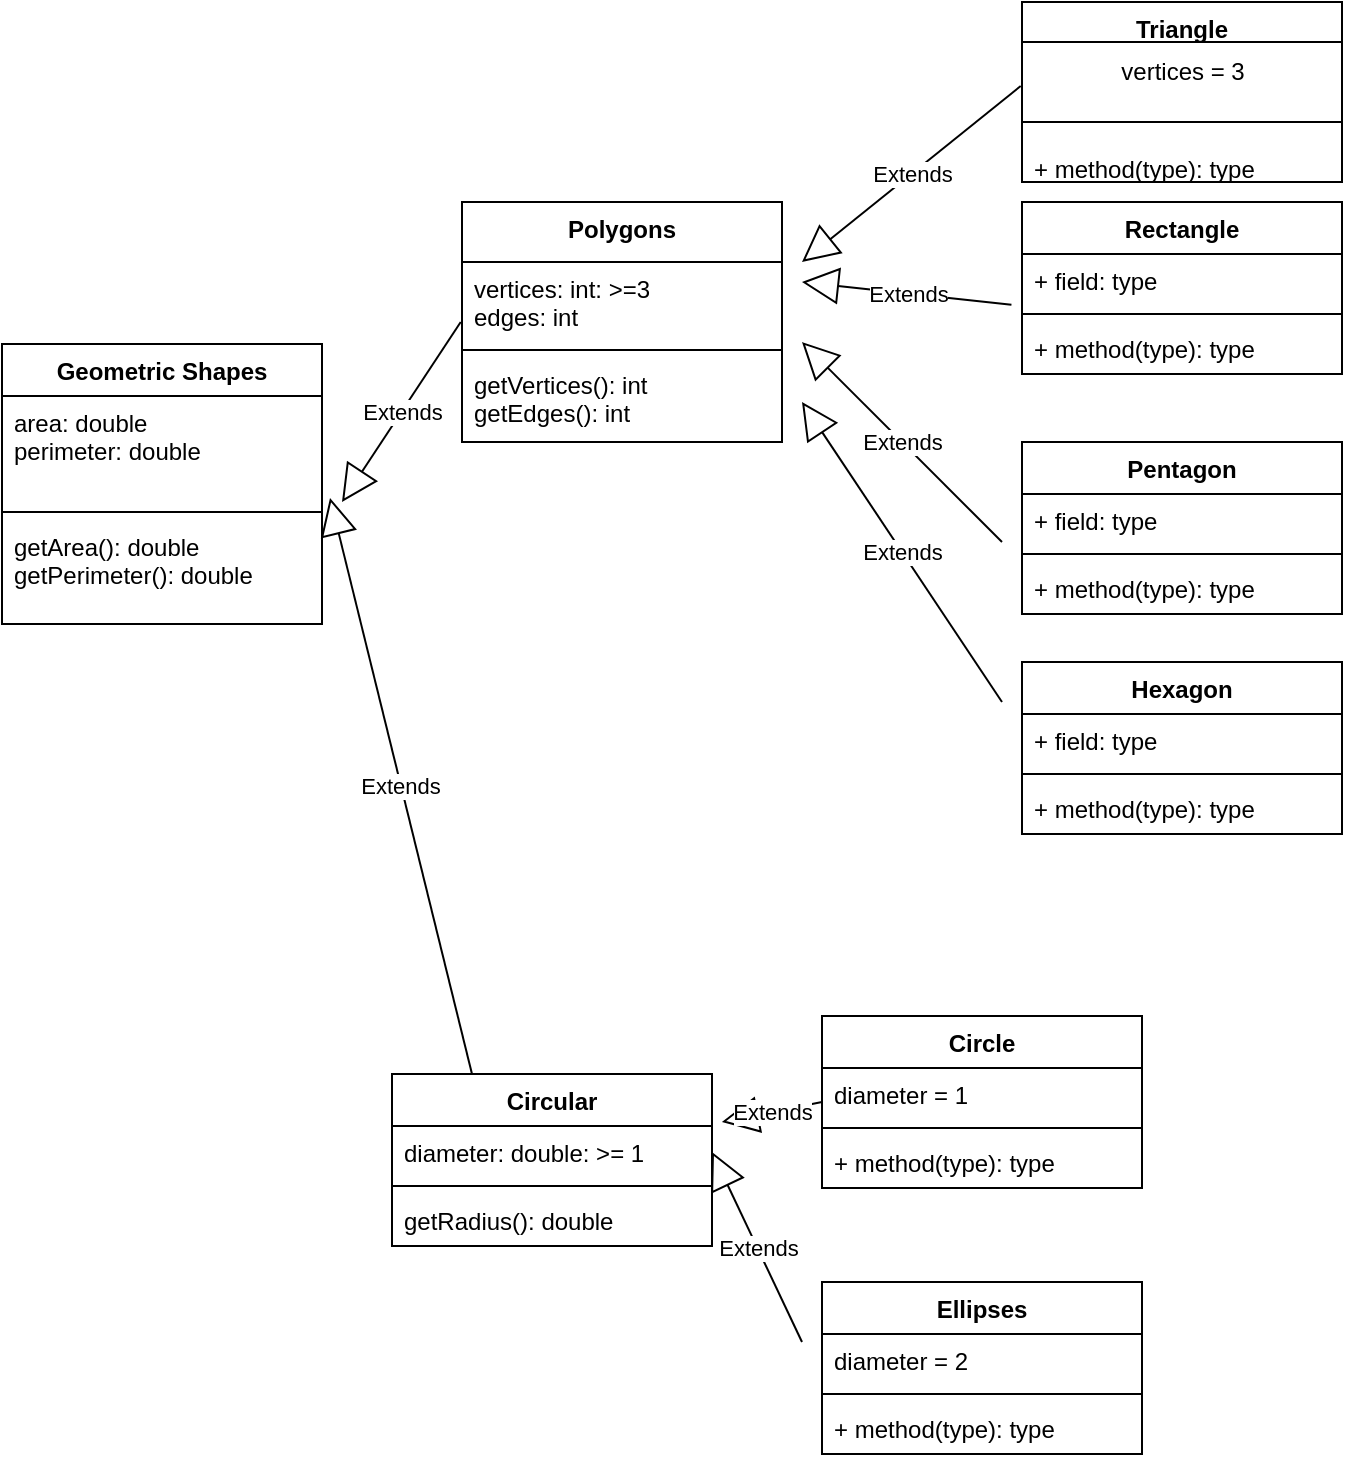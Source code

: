 <mxfile version="23.0.2" type="github">
  <diagram name="Page-1" id="po7GgMISKvH32qWAxVUX">
    <mxGraphModel dx="794" dy="492" grid="1" gridSize="10" guides="1" tooltips="1" connect="1" arrows="1" fold="1" page="1" pageScale="1" pageWidth="850" pageHeight="1100" math="0" shadow="0">
      <root>
        <mxCell id="0" />
        <mxCell id="1" parent="0" />
        <mxCell id="T3oTKosR_NHB3ddFblCN-9" value="Geometric Shapes" style="swimlane;fontStyle=1;align=center;verticalAlign=top;childLayout=stackLayout;horizontal=1;startSize=26;horizontalStack=0;resizeParent=1;resizeParentMax=0;resizeLast=0;collapsible=1;marginBottom=0;whiteSpace=wrap;html=1;" vertex="1" parent="1">
          <mxGeometry x="70" y="171" width="160" height="140" as="geometry" />
        </mxCell>
        <mxCell id="T3oTKosR_NHB3ddFblCN-10" value="area: double&lt;br&gt;perimeter: double" style="text;strokeColor=none;fillColor=none;align=left;verticalAlign=top;spacingLeft=4;spacingRight=4;overflow=hidden;rotatable=0;points=[[0,0.5],[1,0.5]];portConstraint=eastwest;whiteSpace=wrap;html=1;" vertex="1" parent="T3oTKosR_NHB3ddFblCN-9">
          <mxGeometry y="26" width="160" height="54" as="geometry" />
        </mxCell>
        <mxCell id="T3oTKosR_NHB3ddFblCN-11" value="" style="line;strokeWidth=1;fillColor=none;align=left;verticalAlign=middle;spacingTop=-1;spacingLeft=3;spacingRight=3;rotatable=0;labelPosition=right;points=[];portConstraint=eastwest;strokeColor=inherit;" vertex="1" parent="T3oTKosR_NHB3ddFblCN-9">
          <mxGeometry y="80" width="160" height="8" as="geometry" />
        </mxCell>
        <mxCell id="T3oTKosR_NHB3ddFblCN-12" value="getArea(): double&lt;br&gt;getPerimeter(): double" style="text;strokeColor=none;fillColor=none;align=left;verticalAlign=top;spacingLeft=4;spacingRight=4;overflow=hidden;rotatable=0;points=[[0,0.5],[1,0.5]];portConstraint=eastwest;whiteSpace=wrap;html=1;" vertex="1" parent="T3oTKosR_NHB3ddFblCN-9">
          <mxGeometry y="88" width="160" height="52" as="geometry" />
        </mxCell>
        <mxCell id="T3oTKosR_NHB3ddFblCN-13" value="Polygons" style="swimlane;fontStyle=1;align=center;verticalAlign=top;childLayout=stackLayout;horizontal=1;startSize=30;horizontalStack=0;resizeParent=1;resizeParentMax=0;resizeLast=0;collapsible=1;marginBottom=0;whiteSpace=wrap;html=1;" vertex="1" parent="1">
          <mxGeometry x="300" y="100" width="160" height="120" as="geometry" />
        </mxCell>
        <mxCell id="T3oTKosR_NHB3ddFblCN-14" value="vertices: int: &amp;gt;=3&lt;br&gt;edges: int" style="text;strokeColor=none;fillColor=none;align=left;verticalAlign=top;spacingLeft=4;spacingRight=4;overflow=hidden;rotatable=0;points=[[0,0.5],[1,0.5]];portConstraint=eastwest;whiteSpace=wrap;html=1;" vertex="1" parent="T3oTKosR_NHB3ddFblCN-13">
          <mxGeometry y="30" width="160" height="40" as="geometry" />
        </mxCell>
        <mxCell id="T3oTKosR_NHB3ddFblCN-15" value="" style="line;strokeWidth=1;fillColor=none;align=left;verticalAlign=middle;spacingTop=-1;spacingLeft=3;spacingRight=3;rotatable=0;labelPosition=right;points=[];portConstraint=eastwest;strokeColor=inherit;" vertex="1" parent="T3oTKosR_NHB3ddFblCN-13">
          <mxGeometry y="70" width="160" height="8" as="geometry" />
        </mxCell>
        <mxCell id="T3oTKosR_NHB3ddFblCN-16" value="getVertices(): int&lt;br&gt;getEdges(): int" style="text;strokeColor=none;fillColor=none;align=left;verticalAlign=top;spacingLeft=4;spacingRight=4;overflow=hidden;rotatable=0;points=[[0,0.5],[1,0.5]];portConstraint=eastwest;whiteSpace=wrap;html=1;" vertex="1" parent="T3oTKosR_NHB3ddFblCN-13">
          <mxGeometry y="78" width="160" height="42" as="geometry" />
        </mxCell>
        <mxCell id="T3oTKosR_NHB3ddFblCN-21" value="Triangle" style="swimlane;fontStyle=1;align=center;verticalAlign=top;childLayout=stackLayout;horizontal=1;startSize=20;horizontalStack=0;resizeParent=1;resizeParentMax=0;resizeLast=0;collapsible=1;marginBottom=0;whiteSpace=wrap;html=1;" vertex="1" parent="1">
          <mxGeometry x="580" width="160" height="90" as="geometry" />
        </mxCell>
        <mxCell id="T3oTKosR_NHB3ddFblCN-53" value="vertices = 3" style="text;html=1;align=center;verticalAlign=middle;resizable=0;points=[];autosize=1;strokeColor=none;fillColor=none;" vertex="1" parent="T3oTKosR_NHB3ddFblCN-21">
          <mxGeometry y="20" width="160" height="30" as="geometry" />
        </mxCell>
        <mxCell id="T3oTKosR_NHB3ddFblCN-23" value="" style="line;strokeWidth=1;fillColor=none;align=left;verticalAlign=middle;spacingTop=-1;spacingLeft=3;spacingRight=3;rotatable=0;labelPosition=right;points=[];portConstraint=eastwest;strokeColor=inherit;" vertex="1" parent="T3oTKosR_NHB3ddFblCN-21">
          <mxGeometry y="50" width="160" height="20" as="geometry" />
        </mxCell>
        <mxCell id="T3oTKosR_NHB3ddFblCN-24" value="+ method(type): type" style="text;strokeColor=none;fillColor=none;align=left;verticalAlign=top;spacingLeft=4;spacingRight=4;overflow=hidden;rotatable=0;points=[[0,0.5],[1,0.5]];portConstraint=eastwest;whiteSpace=wrap;html=1;" vertex="1" parent="T3oTKosR_NHB3ddFblCN-21">
          <mxGeometry y="70" width="160" height="20" as="geometry" />
        </mxCell>
        <mxCell id="T3oTKosR_NHB3ddFblCN-27" value="Circular" style="swimlane;fontStyle=1;align=center;verticalAlign=top;childLayout=stackLayout;horizontal=1;startSize=26;horizontalStack=0;resizeParent=1;resizeParentMax=0;resizeLast=0;collapsible=1;marginBottom=0;whiteSpace=wrap;html=1;" vertex="1" parent="1">
          <mxGeometry x="265" y="536" width="160" height="86" as="geometry" />
        </mxCell>
        <mxCell id="T3oTKosR_NHB3ddFblCN-28" value="diameter: double: &amp;gt;= 1" style="text;strokeColor=none;fillColor=none;align=left;verticalAlign=top;spacingLeft=4;spacingRight=4;overflow=hidden;rotatable=0;points=[[0,0.5],[1,0.5]];portConstraint=eastwest;whiteSpace=wrap;html=1;" vertex="1" parent="T3oTKosR_NHB3ddFblCN-27">
          <mxGeometry y="26" width="160" height="26" as="geometry" />
        </mxCell>
        <mxCell id="T3oTKosR_NHB3ddFblCN-29" value="" style="line;strokeWidth=1;fillColor=none;align=left;verticalAlign=middle;spacingTop=-1;spacingLeft=3;spacingRight=3;rotatable=0;labelPosition=right;points=[];portConstraint=eastwest;strokeColor=inherit;" vertex="1" parent="T3oTKosR_NHB3ddFblCN-27">
          <mxGeometry y="52" width="160" height="8" as="geometry" />
        </mxCell>
        <mxCell id="T3oTKosR_NHB3ddFblCN-30" value="getRadius(): double" style="text;strokeColor=none;fillColor=none;align=left;verticalAlign=top;spacingLeft=4;spacingRight=4;overflow=hidden;rotatable=0;points=[[0,0.5],[1,0.5]];portConstraint=eastwest;whiteSpace=wrap;html=1;" vertex="1" parent="T3oTKosR_NHB3ddFblCN-27">
          <mxGeometry y="60" width="160" height="26" as="geometry" />
        </mxCell>
        <mxCell id="T3oTKosR_NHB3ddFblCN-31" value="Rectangle" style="swimlane;fontStyle=1;align=center;verticalAlign=top;childLayout=stackLayout;horizontal=1;startSize=26;horizontalStack=0;resizeParent=1;resizeParentMax=0;resizeLast=0;collapsible=1;marginBottom=0;whiteSpace=wrap;html=1;" vertex="1" parent="1">
          <mxGeometry x="580" y="100" width="160" height="86" as="geometry" />
        </mxCell>
        <mxCell id="T3oTKosR_NHB3ddFblCN-32" value="+ field: type" style="text;strokeColor=none;fillColor=none;align=left;verticalAlign=top;spacingLeft=4;spacingRight=4;overflow=hidden;rotatable=0;points=[[0,0.5],[1,0.5]];portConstraint=eastwest;whiteSpace=wrap;html=1;" vertex="1" parent="T3oTKosR_NHB3ddFblCN-31">
          <mxGeometry y="26" width="160" height="26" as="geometry" />
        </mxCell>
        <mxCell id="T3oTKosR_NHB3ddFblCN-33" value="" style="line;strokeWidth=1;fillColor=none;align=left;verticalAlign=middle;spacingTop=-1;spacingLeft=3;spacingRight=3;rotatable=0;labelPosition=right;points=[];portConstraint=eastwest;strokeColor=inherit;" vertex="1" parent="T3oTKosR_NHB3ddFblCN-31">
          <mxGeometry y="52" width="160" height="8" as="geometry" />
        </mxCell>
        <mxCell id="T3oTKosR_NHB3ddFblCN-34" value="+ method(type): type" style="text;strokeColor=none;fillColor=none;align=left;verticalAlign=top;spacingLeft=4;spacingRight=4;overflow=hidden;rotatable=0;points=[[0,0.5],[1,0.5]];portConstraint=eastwest;whiteSpace=wrap;html=1;" vertex="1" parent="T3oTKosR_NHB3ddFblCN-31">
          <mxGeometry y="60" width="160" height="26" as="geometry" />
        </mxCell>
        <mxCell id="T3oTKosR_NHB3ddFblCN-35" value="Circle" style="swimlane;fontStyle=1;align=center;verticalAlign=top;childLayout=stackLayout;horizontal=1;startSize=26;horizontalStack=0;resizeParent=1;resizeParentMax=0;resizeLast=0;collapsible=1;marginBottom=0;whiteSpace=wrap;html=1;" vertex="1" parent="1">
          <mxGeometry x="480" y="507" width="160" height="86" as="geometry" />
        </mxCell>
        <mxCell id="T3oTKosR_NHB3ddFblCN-36" value="diameter = 1" style="text;strokeColor=none;fillColor=none;align=left;verticalAlign=top;spacingLeft=4;spacingRight=4;overflow=hidden;rotatable=0;points=[[0,0.5],[1,0.5]];portConstraint=eastwest;whiteSpace=wrap;html=1;" vertex="1" parent="T3oTKosR_NHB3ddFblCN-35">
          <mxGeometry y="26" width="160" height="26" as="geometry" />
        </mxCell>
        <mxCell id="T3oTKosR_NHB3ddFblCN-37" value="" style="line;strokeWidth=1;fillColor=none;align=left;verticalAlign=middle;spacingTop=-1;spacingLeft=3;spacingRight=3;rotatable=0;labelPosition=right;points=[];portConstraint=eastwest;strokeColor=inherit;" vertex="1" parent="T3oTKosR_NHB3ddFblCN-35">
          <mxGeometry y="52" width="160" height="8" as="geometry" />
        </mxCell>
        <mxCell id="T3oTKosR_NHB3ddFblCN-38" value="+ method(type): type" style="text;strokeColor=none;fillColor=none;align=left;verticalAlign=top;spacingLeft=4;spacingRight=4;overflow=hidden;rotatable=0;points=[[0,0.5],[1,0.5]];portConstraint=eastwest;whiteSpace=wrap;html=1;" vertex="1" parent="T3oTKosR_NHB3ddFblCN-35">
          <mxGeometry y="60" width="160" height="26" as="geometry" />
        </mxCell>
        <mxCell id="T3oTKosR_NHB3ddFblCN-39" value="Ellipses" style="swimlane;fontStyle=1;align=center;verticalAlign=top;childLayout=stackLayout;horizontal=1;startSize=26;horizontalStack=0;resizeParent=1;resizeParentMax=0;resizeLast=0;collapsible=1;marginBottom=0;whiteSpace=wrap;html=1;" vertex="1" parent="1">
          <mxGeometry x="480" y="640" width="160" height="86" as="geometry" />
        </mxCell>
        <mxCell id="T3oTKosR_NHB3ddFblCN-40" value="diameter = 2" style="text;strokeColor=none;fillColor=none;align=left;verticalAlign=top;spacingLeft=4;spacingRight=4;overflow=hidden;rotatable=0;points=[[0,0.5],[1,0.5]];portConstraint=eastwest;whiteSpace=wrap;html=1;" vertex="1" parent="T3oTKosR_NHB3ddFblCN-39">
          <mxGeometry y="26" width="160" height="26" as="geometry" />
        </mxCell>
        <mxCell id="T3oTKosR_NHB3ddFblCN-41" value="" style="line;strokeWidth=1;fillColor=none;align=left;verticalAlign=middle;spacingTop=-1;spacingLeft=3;spacingRight=3;rotatable=0;labelPosition=right;points=[];portConstraint=eastwest;strokeColor=inherit;" vertex="1" parent="T3oTKosR_NHB3ddFblCN-39">
          <mxGeometry y="52" width="160" height="8" as="geometry" />
        </mxCell>
        <mxCell id="T3oTKosR_NHB3ddFblCN-42" value="+ method(type): type" style="text;strokeColor=none;fillColor=none;align=left;verticalAlign=top;spacingLeft=4;spacingRight=4;overflow=hidden;rotatable=0;points=[[0,0.5],[1,0.5]];portConstraint=eastwest;whiteSpace=wrap;html=1;" vertex="1" parent="T3oTKosR_NHB3ddFblCN-39">
          <mxGeometry y="60" width="160" height="26" as="geometry" />
        </mxCell>
        <mxCell id="T3oTKosR_NHB3ddFblCN-43" value="Pentagon" style="swimlane;fontStyle=1;align=center;verticalAlign=top;childLayout=stackLayout;horizontal=1;startSize=26;horizontalStack=0;resizeParent=1;resizeParentMax=0;resizeLast=0;collapsible=1;marginBottom=0;whiteSpace=wrap;html=1;" vertex="1" parent="1">
          <mxGeometry x="580" y="220" width="160" height="86" as="geometry" />
        </mxCell>
        <mxCell id="T3oTKosR_NHB3ddFblCN-44" value="+ field: type" style="text;strokeColor=none;fillColor=none;align=left;verticalAlign=top;spacingLeft=4;spacingRight=4;overflow=hidden;rotatable=0;points=[[0,0.5],[1,0.5]];portConstraint=eastwest;whiteSpace=wrap;html=1;" vertex="1" parent="T3oTKosR_NHB3ddFblCN-43">
          <mxGeometry y="26" width="160" height="26" as="geometry" />
        </mxCell>
        <mxCell id="T3oTKosR_NHB3ddFblCN-45" value="" style="line;strokeWidth=1;fillColor=none;align=left;verticalAlign=middle;spacingTop=-1;spacingLeft=3;spacingRight=3;rotatable=0;labelPosition=right;points=[];portConstraint=eastwest;strokeColor=inherit;" vertex="1" parent="T3oTKosR_NHB3ddFblCN-43">
          <mxGeometry y="52" width="160" height="8" as="geometry" />
        </mxCell>
        <mxCell id="T3oTKosR_NHB3ddFblCN-46" value="+ method(type): type" style="text;strokeColor=none;fillColor=none;align=left;verticalAlign=top;spacingLeft=4;spacingRight=4;overflow=hidden;rotatable=0;points=[[0,0.5],[1,0.5]];portConstraint=eastwest;whiteSpace=wrap;html=1;" vertex="1" parent="T3oTKosR_NHB3ddFblCN-43">
          <mxGeometry y="60" width="160" height="26" as="geometry" />
        </mxCell>
        <mxCell id="T3oTKosR_NHB3ddFblCN-47" value="Hexagon" style="swimlane;fontStyle=1;align=center;verticalAlign=top;childLayout=stackLayout;horizontal=1;startSize=26;horizontalStack=0;resizeParent=1;resizeParentMax=0;resizeLast=0;collapsible=1;marginBottom=0;whiteSpace=wrap;html=1;" vertex="1" parent="1">
          <mxGeometry x="580" y="330" width="160" height="86" as="geometry" />
        </mxCell>
        <mxCell id="T3oTKosR_NHB3ddFblCN-48" value="+ field: type" style="text;strokeColor=none;fillColor=none;align=left;verticalAlign=top;spacingLeft=4;spacingRight=4;overflow=hidden;rotatable=0;points=[[0,0.5],[1,0.5]];portConstraint=eastwest;whiteSpace=wrap;html=1;" vertex="1" parent="T3oTKosR_NHB3ddFblCN-47">
          <mxGeometry y="26" width="160" height="26" as="geometry" />
        </mxCell>
        <mxCell id="T3oTKosR_NHB3ddFblCN-49" value="" style="line;strokeWidth=1;fillColor=none;align=left;verticalAlign=middle;spacingTop=-1;spacingLeft=3;spacingRight=3;rotatable=0;labelPosition=right;points=[];portConstraint=eastwest;strokeColor=inherit;" vertex="1" parent="T3oTKosR_NHB3ddFblCN-47">
          <mxGeometry y="52" width="160" height="8" as="geometry" />
        </mxCell>
        <mxCell id="T3oTKosR_NHB3ddFblCN-50" value="+ method(type): type" style="text;strokeColor=none;fillColor=none;align=left;verticalAlign=top;spacingLeft=4;spacingRight=4;overflow=hidden;rotatable=0;points=[[0,0.5],[1,0.5]];portConstraint=eastwest;whiteSpace=wrap;html=1;" vertex="1" parent="T3oTKosR_NHB3ddFblCN-47">
          <mxGeometry y="60" width="160" height="26" as="geometry" />
        </mxCell>
        <mxCell id="T3oTKosR_NHB3ddFblCN-54" value="Extends" style="endArrow=block;endSize=16;endFill=0;html=1;rounded=0;entryX=1.025;entryY=0.944;entryDx=0;entryDy=0;entryPerimeter=0;exitX=0.25;exitY=0;exitDx=0;exitDy=0;" edge="1" parent="1" source="T3oTKosR_NHB3ddFblCN-27" target="T3oTKosR_NHB3ddFblCN-10">
          <mxGeometry width="160" relative="1" as="geometry">
            <mxPoint x="330" y="390" as="sourcePoint" />
            <mxPoint x="490" y="390" as="targetPoint" />
          </mxGeometry>
        </mxCell>
        <mxCell id="T3oTKosR_NHB3ddFblCN-55" value="Extends" style="endArrow=block;endSize=16;endFill=0;html=1;rounded=0;exitX=-0.004;exitY=0.75;exitDx=0;exitDy=0;exitPerimeter=0;" edge="1" parent="1" source="T3oTKosR_NHB3ddFblCN-14">
          <mxGeometry width="160" relative="1" as="geometry">
            <mxPoint x="330" y="390" as="sourcePoint" />
            <mxPoint x="240" y="250" as="targetPoint" />
          </mxGeometry>
        </mxCell>
        <mxCell id="T3oTKosR_NHB3ddFblCN-56" value="Extends" style="endArrow=block;endSize=16;endFill=0;html=1;rounded=0;exitX=-0.004;exitY=0.733;exitDx=0;exitDy=0;exitPerimeter=0;" edge="1" parent="1" source="T3oTKosR_NHB3ddFblCN-53">
          <mxGeometry width="160" relative="1" as="geometry">
            <mxPoint x="330" y="300" as="sourcePoint" />
            <mxPoint x="470" y="130" as="targetPoint" />
          </mxGeometry>
        </mxCell>
        <mxCell id="T3oTKosR_NHB3ddFblCN-57" value="Extends" style="endArrow=block;endSize=16;endFill=0;html=1;rounded=0;exitX=-0.033;exitY=0.974;exitDx=0;exitDy=0;exitPerimeter=0;" edge="1" parent="1" source="T3oTKosR_NHB3ddFblCN-32">
          <mxGeometry width="160" relative="1" as="geometry">
            <mxPoint x="589" y="52" as="sourcePoint" />
            <mxPoint x="470" y="140" as="targetPoint" />
          </mxGeometry>
        </mxCell>
        <mxCell id="T3oTKosR_NHB3ddFblCN-58" value="Extends" style="endArrow=block;endSize=16;endFill=0;html=1;rounded=0;" edge="1" parent="1">
          <mxGeometry width="160" relative="1" as="geometry">
            <mxPoint x="570" y="270" as="sourcePoint" />
            <mxPoint x="470" y="170" as="targetPoint" />
          </mxGeometry>
        </mxCell>
        <mxCell id="T3oTKosR_NHB3ddFblCN-59" value="Extends" style="endArrow=block;endSize=16;endFill=0;html=1;rounded=0;" edge="1" parent="1">
          <mxGeometry width="160" relative="1" as="geometry">
            <mxPoint x="570" y="350" as="sourcePoint" />
            <mxPoint x="470" y="200" as="targetPoint" />
          </mxGeometry>
        </mxCell>
        <mxCell id="T3oTKosR_NHB3ddFblCN-60" value="Extends" style="endArrow=block;endSize=16;endFill=0;html=1;rounded=0;entryX=1.031;entryY=-0.077;entryDx=0;entryDy=0;entryPerimeter=0;exitX=0;exitY=0.5;exitDx=0;exitDy=0;" edge="1" parent="1" source="T3oTKosR_NHB3ddFblCN-35" target="T3oTKosR_NHB3ddFblCN-28">
          <mxGeometry width="160" relative="1" as="geometry">
            <mxPoint x="480" y="450" as="sourcePoint" />
            <mxPoint x="490" y="550" as="targetPoint" />
          </mxGeometry>
        </mxCell>
        <mxCell id="T3oTKosR_NHB3ddFblCN-61" value="Extends" style="endArrow=block;endSize=16;endFill=0;html=1;rounded=0;entryX=1;entryY=0.5;entryDx=0;entryDy=0;" edge="1" parent="1" target="T3oTKosR_NHB3ddFblCN-28">
          <mxGeometry width="160" relative="1" as="geometry">
            <mxPoint x="470" y="670" as="sourcePoint" />
            <mxPoint x="440" y="570" as="targetPoint" />
          </mxGeometry>
        </mxCell>
      </root>
    </mxGraphModel>
  </diagram>
</mxfile>
